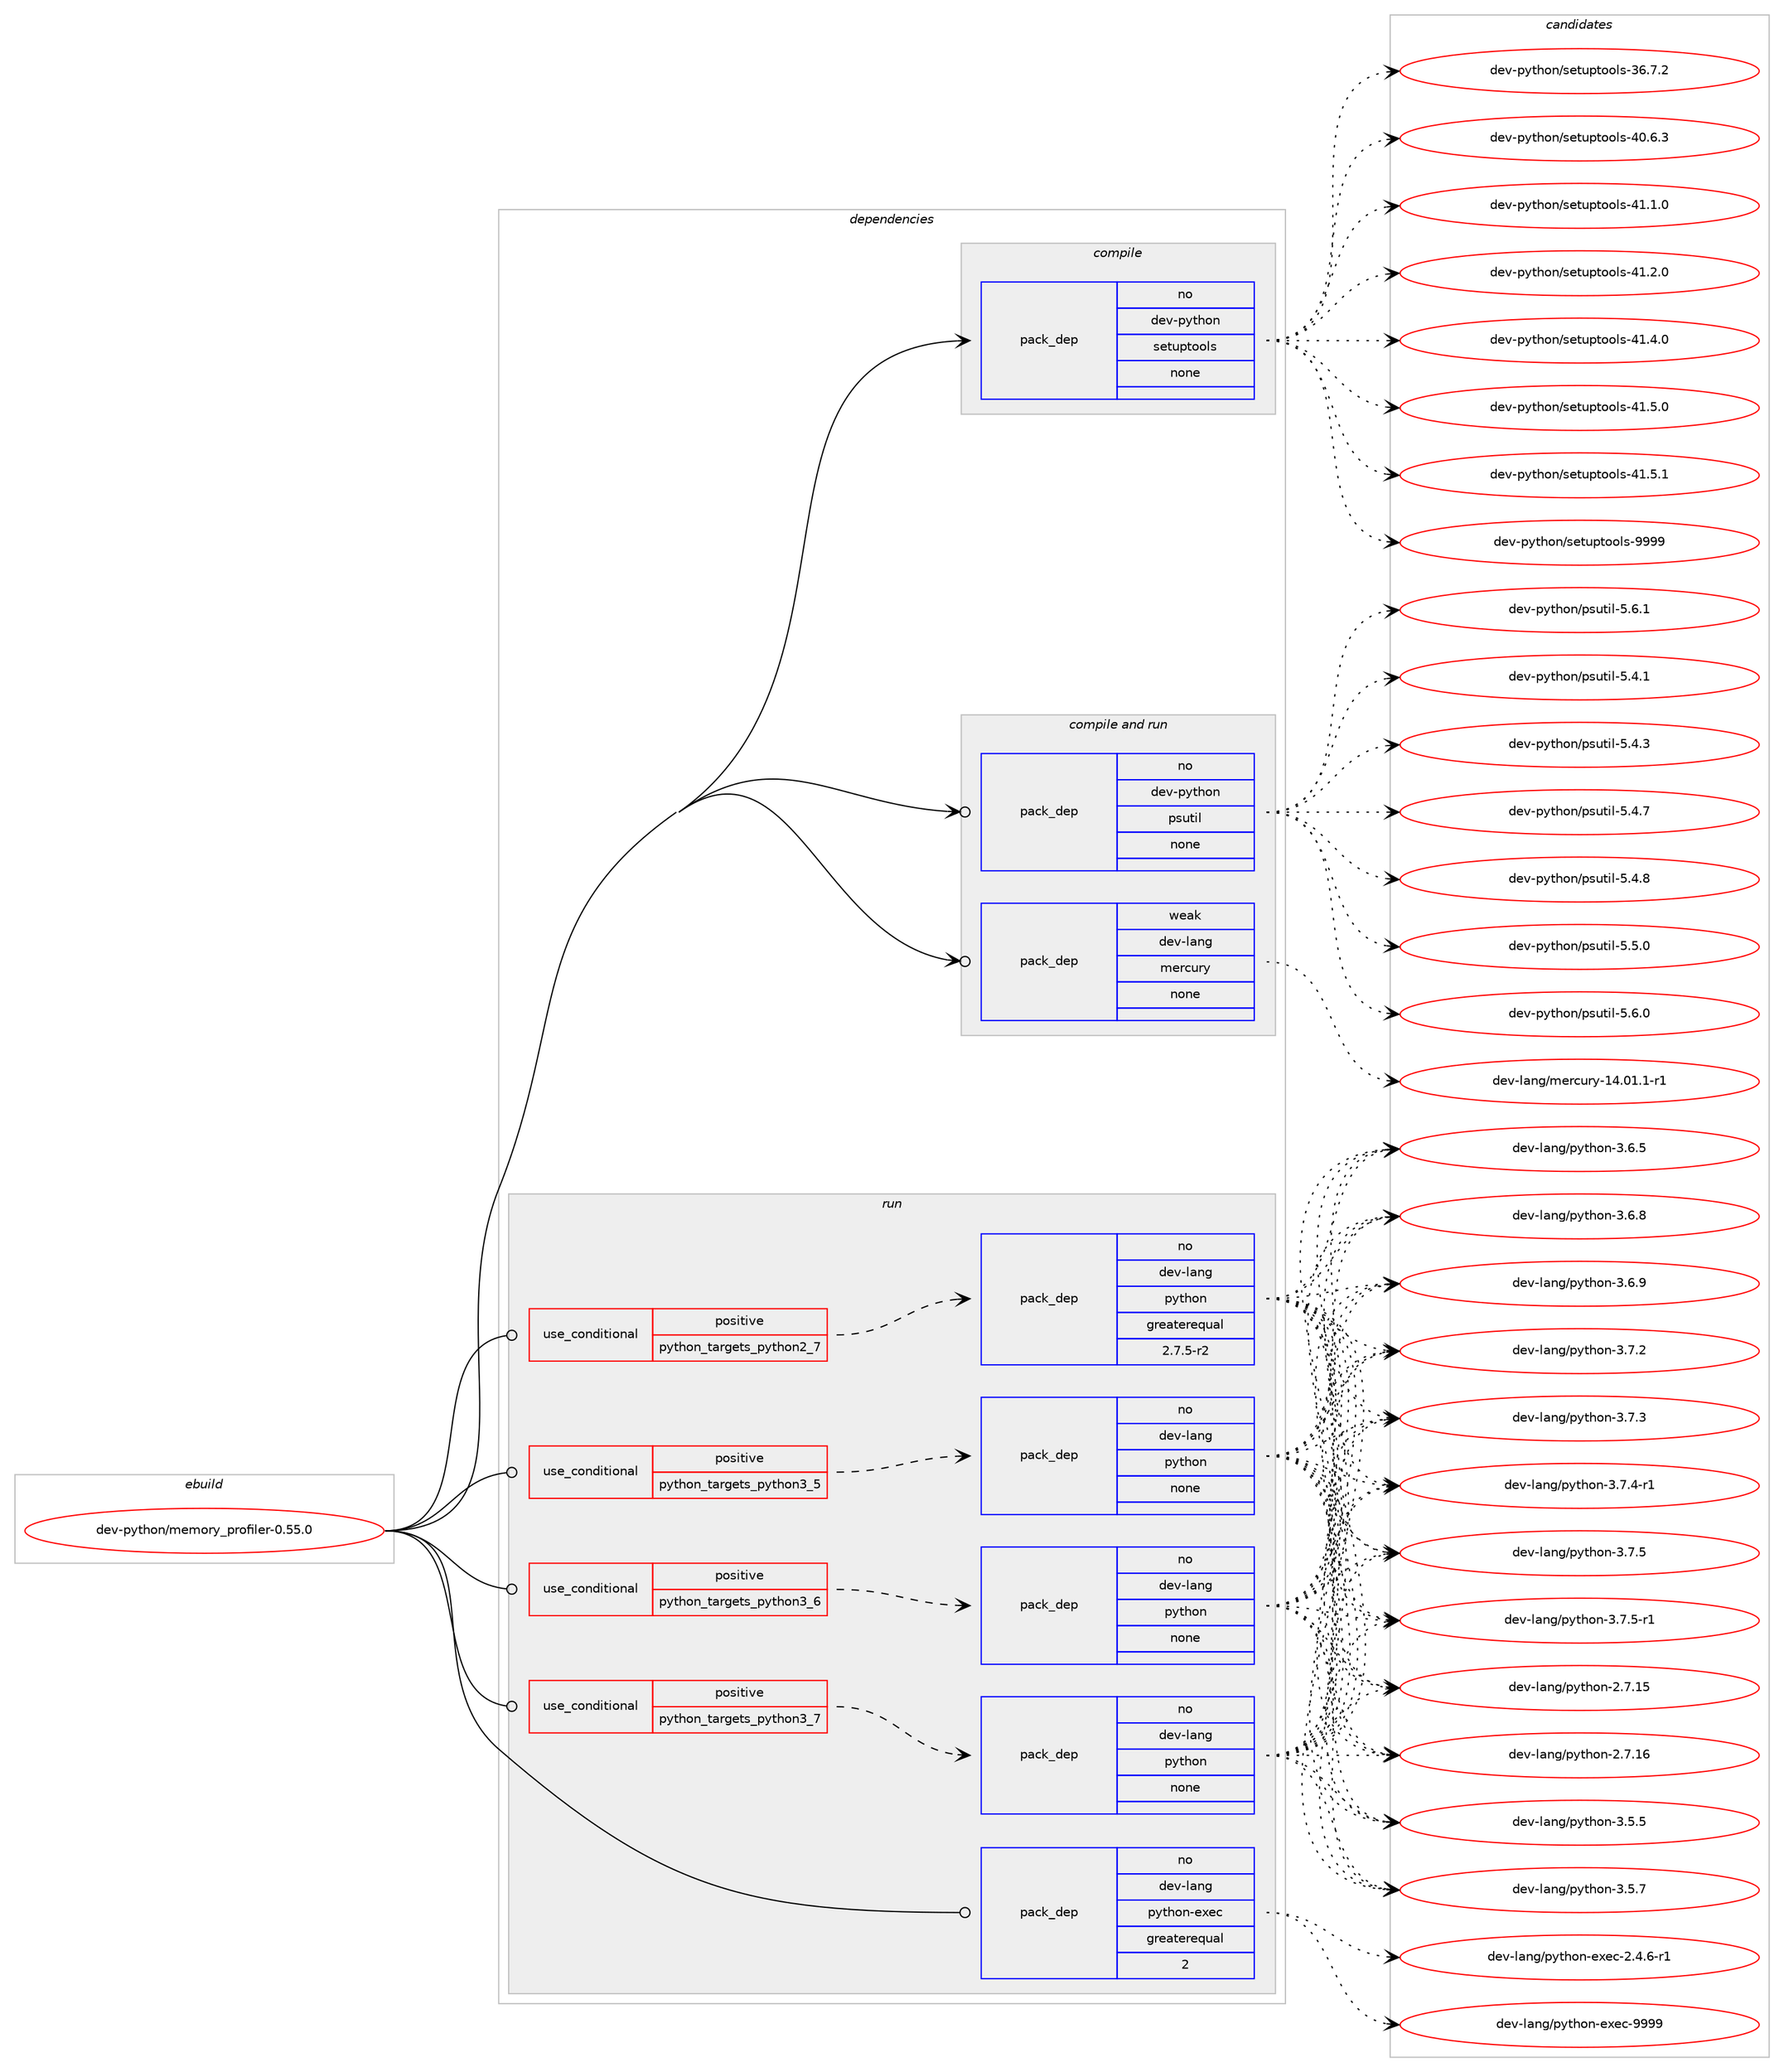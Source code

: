 digraph prolog {

# *************
# Graph options
# *************

newrank=true;
concentrate=true;
compound=true;
graph [rankdir=LR,fontname=Helvetica,fontsize=10,ranksep=1.5];#, ranksep=2.5, nodesep=0.2];
edge  [arrowhead=vee];
node  [fontname=Helvetica,fontsize=10];

# **********
# The ebuild
# **********

subgraph cluster_leftcol {
color=gray;
rank=same;
label=<<i>ebuild</i>>;
id [label="dev-python/memory_profiler-0.55.0", color=red, width=4, href="../dev-python/memory_profiler-0.55.0.svg"];
}

# ****************
# The dependencies
# ****************

subgraph cluster_midcol {
color=gray;
label=<<i>dependencies</i>>;
subgraph cluster_compile {
fillcolor="#eeeeee";
style=filled;
label=<<i>compile</i>>;
subgraph pack460186 {
dependency614463 [label=<<TABLE BORDER="0" CELLBORDER="1" CELLSPACING="0" CELLPADDING="4" WIDTH="220"><TR><TD ROWSPAN="6" CELLPADDING="30">pack_dep</TD></TR><TR><TD WIDTH="110">no</TD></TR><TR><TD>dev-python</TD></TR><TR><TD>setuptools</TD></TR><TR><TD>none</TD></TR><TR><TD></TD></TR></TABLE>>, shape=none, color=blue];
}
id:e -> dependency614463:w [weight=20,style="solid",arrowhead="vee"];
}
subgraph cluster_compileandrun {
fillcolor="#eeeeee";
style=filled;
label=<<i>compile and run</i>>;
subgraph pack460187 {
dependency614464 [label=<<TABLE BORDER="0" CELLBORDER="1" CELLSPACING="0" CELLPADDING="4" WIDTH="220"><TR><TD ROWSPAN="6" CELLPADDING="30">pack_dep</TD></TR><TR><TD WIDTH="110">no</TD></TR><TR><TD>dev-python</TD></TR><TR><TD>psutil</TD></TR><TR><TD>none</TD></TR><TR><TD></TD></TR></TABLE>>, shape=none, color=blue];
}
id:e -> dependency614464:w [weight=20,style="solid",arrowhead="odotvee"];
subgraph pack460188 {
dependency614465 [label=<<TABLE BORDER="0" CELLBORDER="1" CELLSPACING="0" CELLPADDING="4" WIDTH="220"><TR><TD ROWSPAN="6" CELLPADDING="30">pack_dep</TD></TR><TR><TD WIDTH="110">weak</TD></TR><TR><TD>dev-lang</TD></TR><TR><TD>mercury</TD></TR><TR><TD>none</TD></TR><TR><TD></TD></TR></TABLE>>, shape=none, color=blue];
}
id:e -> dependency614465:w [weight=20,style="solid",arrowhead="odotvee"];
}
subgraph cluster_run {
fillcolor="#eeeeee";
style=filled;
label=<<i>run</i>>;
subgraph cond142472 {
dependency614466 [label=<<TABLE BORDER="0" CELLBORDER="1" CELLSPACING="0" CELLPADDING="4"><TR><TD ROWSPAN="3" CELLPADDING="10">use_conditional</TD></TR><TR><TD>positive</TD></TR><TR><TD>python_targets_python2_7</TD></TR></TABLE>>, shape=none, color=red];
subgraph pack460189 {
dependency614467 [label=<<TABLE BORDER="0" CELLBORDER="1" CELLSPACING="0" CELLPADDING="4" WIDTH="220"><TR><TD ROWSPAN="6" CELLPADDING="30">pack_dep</TD></TR><TR><TD WIDTH="110">no</TD></TR><TR><TD>dev-lang</TD></TR><TR><TD>python</TD></TR><TR><TD>greaterequal</TD></TR><TR><TD>2.7.5-r2</TD></TR></TABLE>>, shape=none, color=blue];
}
dependency614466:e -> dependency614467:w [weight=20,style="dashed",arrowhead="vee"];
}
id:e -> dependency614466:w [weight=20,style="solid",arrowhead="odot"];
subgraph cond142473 {
dependency614468 [label=<<TABLE BORDER="0" CELLBORDER="1" CELLSPACING="0" CELLPADDING="4"><TR><TD ROWSPAN="3" CELLPADDING="10">use_conditional</TD></TR><TR><TD>positive</TD></TR><TR><TD>python_targets_python3_5</TD></TR></TABLE>>, shape=none, color=red];
subgraph pack460190 {
dependency614469 [label=<<TABLE BORDER="0" CELLBORDER="1" CELLSPACING="0" CELLPADDING="4" WIDTH="220"><TR><TD ROWSPAN="6" CELLPADDING="30">pack_dep</TD></TR><TR><TD WIDTH="110">no</TD></TR><TR><TD>dev-lang</TD></TR><TR><TD>python</TD></TR><TR><TD>none</TD></TR><TR><TD></TD></TR></TABLE>>, shape=none, color=blue];
}
dependency614468:e -> dependency614469:w [weight=20,style="dashed",arrowhead="vee"];
}
id:e -> dependency614468:w [weight=20,style="solid",arrowhead="odot"];
subgraph cond142474 {
dependency614470 [label=<<TABLE BORDER="0" CELLBORDER="1" CELLSPACING="0" CELLPADDING="4"><TR><TD ROWSPAN="3" CELLPADDING="10">use_conditional</TD></TR><TR><TD>positive</TD></TR><TR><TD>python_targets_python3_6</TD></TR></TABLE>>, shape=none, color=red];
subgraph pack460191 {
dependency614471 [label=<<TABLE BORDER="0" CELLBORDER="1" CELLSPACING="0" CELLPADDING="4" WIDTH="220"><TR><TD ROWSPAN="6" CELLPADDING="30">pack_dep</TD></TR><TR><TD WIDTH="110">no</TD></TR><TR><TD>dev-lang</TD></TR><TR><TD>python</TD></TR><TR><TD>none</TD></TR><TR><TD></TD></TR></TABLE>>, shape=none, color=blue];
}
dependency614470:e -> dependency614471:w [weight=20,style="dashed",arrowhead="vee"];
}
id:e -> dependency614470:w [weight=20,style="solid",arrowhead="odot"];
subgraph cond142475 {
dependency614472 [label=<<TABLE BORDER="0" CELLBORDER="1" CELLSPACING="0" CELLPADDING="4"><TR><TD ROWSPAN="3" CELLPADDING="10">use_conditional</TD></TR><TR><TD>positive</TD></TR><TR><TD>python_targets_python3_7</TD></TR></TABLE>>, shape=none, color=red];
subgraph pack460192 {
dependency614473 [label=<<TABLE BORDER="0" CELLBORDER="1" CELLSPACING="0" CELLPADDING="4" WIDTH="220"><TR><TD ROWSPAN="6" CELLPADDING="30">pack_dep</TD></TR><TR><TD WIDTH="110">no</TD></TR><TR><TD>dev-lang</TD></TR><TR><TD>python</TD></TR><TR><TD>none</TD></TR><TR><TD></TD></TR></TABLE>>, shape=none, color=blue];
}
dependency614472:e -> dependency614473:w [weight=20,style="dashed",arrowhead="vee"];
}
id:e -> dependency614472:w [weight=20,style="solid",arrowhead="odot"];
subgraph pack460193 {
dependency614474 [label=<<TABLE BORDER="0" CELLBORDER="1" CELLSPACING="0" CELLPADDING="4" WIDTH="220"><TR><TD ROWSPAN="6" CELLPADDING="30">pack_dep</TD></TR><TR><TD WIDTH="110">no</TD></TR><TR><TD>dev-lang</TD></TR><TR><TD>python-exec</TD></TR><TR><TD>greaterequal</TD></TR><TR><TD>2</TD></TR></TABLE>>, shape=none, color=blue];
}
id:e -> dependency614474:w [weight=20,style="solid",arrowhead="odot"];
}
}

# **************
# The candidates
# **************

subgraph cluster_choices {
rank=same;
color=gray;
label=<<i>candidates</i>>;

subgraph choice460186 {
color=black;
nodesep=1;
choice100101118451121211161041111104711510111611711211611111110811545515446554650 [label="dev-python/setuptools-36.7.2", color=red, width=4,href="../dev-python/setuptools-36.7.2.svg"];
choice100101118451121211161041111104711510111611711211611111110811545524846544651 [label="dev-python/setuptools-40.6.3", color=red, width=4,href="../dev-python/setuptools-40.6.3.svg"];
choice100101118451121211161041111104711510111611711211611111110811545524946494648 [label="dev-python/setuptools-41.1.0", color=red, width=4,href="../dev-python/setuptools-41.1.0.svg"];
choice100101118451121211161041111104711510111611711211611111110811545524946504648 [label="dev-python/setuptools-41.2.0", color=red, width=4,href="../dev-python/setuptools-41.2.0.svg"];
choice100101118451121211161041111104711510111611711211611111110811545524946524648 [label="dev-python/setuptools-41.4.0", color=red, width=4,href="../dev-python/setuptools-41.4.0.svg"];
choice100101118451121211161041111104711510111611711211611111110811545524946534648 [label="dev-python/setuptools-41.5.0", color=red, width=4,href="../dev-python/setuptools-41.5.0.svg"];
choice100101118451121211161041111104711510111611711211611111110811545524946534649 [label="dev-python/setuptools-41.5.1", color=red, width=4,href="../dev-python/setuptools-41.5.1.svg"];
choice10010111845112121116104111110471151011161171121161111111081154557575757 [label="dev-python/setuptools-9999", color=red, width=4,href="../dev-python/setuptools-9999.svg"];
dependency614463:e -> choice100101118451121211161041111104711510111611711211611111110811545515446554650:w [style=dotted,weight="100"];
dependency614463:e -> choice100101118451121211161041111104711510111611711211611111110811545524846544651:w [style=dotted,weight="100"];
dependency614463:e -> choice100101118451121211161041111104711510111611711211611111110811545524946494648:w [style=dotted,weight="100"];
dependency614463:e -> choice100101118451121211161041111104711510111611711211611111110811545524946504648:w [style=dotted,weight="100"];
dependency614463:e -> choice100101118451121211161041111104711510111611711211611111110811545524946524648:w [style=dotted,weight="100"];
dependency614463:e -> choice100101118451121211161041111104711510111611711211611111110811545524946534648:w [style=dotted,weight="100"];
dependency614463:e -> choice100101118451121211161041111104711510111611711211611111110811545524946534649:w [style=dotted,weight="100"];
dependency614463:e -> choice10010111845112121116104111110471151011161171121161111111081154557575757:w [style=dotted,weight="100"];
}
subgraph choice460187 {
color=black;
nodesep=1;
choice1001011184511212111610411111047112115117116105108455346524649 [label="dev-python/psutil-5.4.1", color=red, width=4,href="../dev-python/psutil-5.4.1.svg"];
choice1001011184511212111610411111047112115117116105108455346524651 [label="dev-python/psutil-5.4.3", color=red, width=4,href="../dev-python/psutil-5.4.3.svg"];
choice1001011184511212111610411111047112115117116105108455346524655 [label="dev-python/psutil-5.4.7", color=red, width=4,href="../dev-python/psutil-5.4.7.svg"];
choice1001011184511212111610411111047112115117116105108455346524656 [label="dev-python/psutil-5.4.8", color=red, width=4,href="../dev-python/psutil-5.4.8.svg"];
choice1001011184511212111610411111047112115117116105108455346534648 [label="dev-python/psutil-5.5.0", color=red, width=4,href="../dev-python/psutil-5.5.0.svg"];
choice1001011184511212111610411111047112115117116105108455346544648 [label="dev-python/psutil-5.6.0", color=red, width=4,href="../dev-python/psutil-5.6.0.svg"];
choice1001011184511212111610411111047112115117116105108455346544649 [label="dev-python/psutil-5.6.1", color=red, width=4,href="../dev-python/psutil-5.6.1.svg"];
dependency614464:e -> choice1001011184511212111610411111047112115117116105108455346524649:w [style=dotted,weight="100"];
dependency614464:e -> choice1001011184511212111610411111047112115117116105108455346524651:w [style=dotted,weight="100"];
dependency614464:e -> choice1001011184511212111610411111047112115117116105108455346524655:w [style=dotted,weight="100"];
dependency614464:e -> choice1001011184511212111610411111047112115117116105108455346524656:w [style=dotted,weight="100"];
dependency614464:e -> choice1001011184511212111610411111047112115117116105108455346534648:w [style=dotted,weight="100"];
dependency614464:e -> choice1001011184511212111610411111047112115117116105108455346544648:w [style=dotted,weight="100"];
dependency614464:e -> choice1001011184511212111610411111047112115117116105108455346544649:w [style=dotted,weight="100"];
}
subgraph choice460188 {
color=black;
nodesep=1;
choice1001011184510897110103471091011149911711412145495246484946494511449 [label="dev-lang/mercury-14.01.1-r1", color=red, width=4,href="../dev-lang/mercury-14.01.1-r1.svg"];
dependency614465:e -> choice1001011184510897110103471091011149911711412145495246484946494511449:w [style=dotted,weight="100"];
}
subgraph choice460189 {
color=black;
nodesep=1;
choice10010111845108971101034711212111610411111045504655464953 [label="dev-lang/python-2.7.15", color=red, width=4,href="../dev-lang/python-2.7.15.svg"];
choice10010111845108971101034711212111610411111045504655464954 [label="dev-lang/python-2.7.16", color=red, width=4,href="../dev-lang/python-2.7.16.svg"];
choice100101118451089711010347112121116104111110455146534653 [label="dev-lang/python-3.5.5", color=red, width=4,href="../dev-lang/python-3.5.5.svg"];
choice100101118451089711010347112121116104111110455146534655 [label="dev-lang/python-3.5.7", color=red, width=4,href="../dev-lang/python-3.5.7.svg"];
choice100101118451089711010347112121116104111110455146544653 [label="dev-lang/python-3.6.5", color=red, width=4,href="../dev-lang/python-3.6.5.svg"];
choice100101118451089711010347112121116104111110455146544656 [label="dev-lang/python-3.6.8", color=red, width=4,href="../dev-lang/python-3.6.8.svg"];
choice100101118451089711010347112121116104111110455146544657 [label="dev-lang/python-3.6.9", color=red, width=4,href="../dev-lang/python-3.6.9.svg"];
choice100101118451089711010347112121116104111110455146554650 [label="dev-lang/python-3.7.2", color=red, width=4,href="../dev-lang/python-3.7.2.svg"];
choice100101118451089711010347112121116104111110455146554651 [label="dev-lang/python-3.7.3", color=red, width=4,href="../dev-lang/python-3.7.3.svg"];
choice1001011184510897110103471121211161041111104551465546524511449 [label="dev-lang/python-3.7.4-r1", color=red, width=4,href="../dev-lang/python-3.7.4-r1.svg"];
choice100101118451089711010347112121116104111110455146554653 [label="dev-lang/python-3.7.5", color=red, width=4,href="../dev-lang/python-3.7.5.svg"];
choice1001011184510897110103471121211161041111104551465546534511449 [label="dev-lang/python-3.7.5-r1", color=red, width=4,href="../dev-lang/python-3.7.5-r1.svg"];
dependency614467:e -> choice10010111845108971101034711212111610411111045504655464953:w [style=dotted,weight="100"];
dependency614467:e -> choice10010111845108971101034711212111610411111045504655464954:w [style=dotted,weight="100"];
dependency614467:e -> choice100101118451089711010347112121116104111110455146534653:w [style=dotted,weight="100"];
dependency614467:e -> choice100101118451089711010347112121116104111110455146534655:w [style=dotted,weight="100"];
dependency614467:e -> choice100101118451089711010347112121116104111110455146544653:w [style=dotted,weight="100"];
dependency614467:e -> choice100101118451089711010347112121116104111110455146544656:w [style=dotted,weight="100"];
dependency614467:e -> choice100101118451089711010347112121116104111110455146544657:w [style=dotted,weight="100"];
dependency614467:e -> choice100101118451089711010347112121116104111110455146554650:w [style=dotted,weight="100"];
dependency614467:e -> choice100101118451089711010347112121116104111110455146554651:w [style=dotted,weight="100"];
dependency614467:e -> choice1001011184510897110103471121211161041111104551465546524511449:w [style=dotted,weight="100"];
dependency614467:e -> choice100101118451089711010347112121116104111110455146554653:w [style=dotted,weight="100"];
dependency614467:e -> choice1001011184510897110103471121211161041111104551465546534511449:w [style=dotted,weight="100"];
}
subgraph choice460190 {
color=black;
nodesep=1;
choice10010111845108971101034711212111610411111045504655464953 [label="dev-lang/python-2.7.15", color=red, width=4,href="../dev-lang/python-2.7.15.svg"];
choice10010111845108971101034711212111610411111045504655464954 [label="dev-lang/python-2.7.16", color=red, width=4,href="../dev-lang/python-2.7.16.svg"];
choice100101118451089711010347112121116104111110455146534653 [label="dev-lang/python-3.5.5", color=red, width=4,href="../dev-lang/python-3.5.5.svg"];
choice100101118451089711010347112121116104111110455146534655 [label="dev-lang/python-3.5.7", color=red, width=4,href="../dev-lang/python-3.5.7.svg"];
choice100101118451089711010347112121116104111110455146544653 [label="dev-lang/python-3.6.5", color=red, width=4,href="../dev-lang/python-3.6.5.svg"];
choice100101118451089711010347112121116104111110455146544656 [label="dev-lang/python-3.6.8", color=red, width=4,href="../dev-lang/python-3.6.8.svg"];
choice100101118451089711010347112121116104111110455146544657 [label="dev-lang/python-3.6.9", color=red, width=4,href="../dev-lang/python-3.6.9.svg"];
choice100101118451089711010347112121116104111110455146554650 [label="dev-lang/python-3.7.2", color=red, width=4,href="../dev-lang/python-3.7.2.svg"];
choice100101118451089711010347112121116104111110455146554651 [label="dev-lang/python-3.7.3", color=red, width=4,href="../dev-lang/python-3.7.3.svg"];
choice1001011184510897110103471121211161041111104551465546524511449 [label="dev-lang/python-3.7.4-r1", color=red, width=4,href="../dev-lang/python-3.7.4-r1.svg"];
choice100101118451089711010347112121116104111110455146554653 [label="dev-lang/python-3.7.5", color=red, width=4,href="../dev-lang/python-3.7.5.svg"];
choice1001011184510897110103471121211161041111104551465546534511449 [label="dev-lang/python-3.7.5-r1", color=red, width=4,href="../dev-lang/python-3.7.5-r1.svg"];
dependency614469:e -> choice10010111845108971101034711212111610411111045504655464953:w [style=dotted,weight="100"];
dependency614469:e -> choice10010111845108971101034711212111610411111045504655464954:w [style=dotted,weight="100"];
dependency614469:e -> choice100101118451089711010347112121116104111110455146534653:w [style=dotted,weight="100"];
dependency614469:e -> choice100101118451089711010347112121116104111110455146534655:w [style=dotted,weight="100"];
dependency614469:e -> choice100101118451089711010347112121116104111110455146544653:w [style=dotted,weight="100"];
dependency614469:e -> choice100101118451089711010347112121116104111110455146544656:w [style=dotted,weight="100"];
dependency614469:e -> choice100101118451089711010347112121116104111110455146544657:w [style=dotted,weight="100"];
dependency614469:e -> choice100101118451089711010347112121116104111110455146554650:w [style=dotted,weight="100"];
dependency614469:e -> choice100101118451089711010347112121116104111110455146554651:w [style=dotted,weight="100"];
dependency614469:e -> choice1001011184510897110103471121211161041111104551465546524511449:w [style=dotted,weight="100"];
dependency614469:e -> choice100101118451089711010347112121116104111110455146554653:w [style=dotted,weight="100"];
dependency614469:e -> choice1001011184510897110103471121211161041111104551465546534511449:w [style=dotted,weight="100"];
}
subgraph choice460191 {
color=black;
nodesep=1;
choice10010111845108971101034711212111610411111045504655464953 [label="dev-lang/python-2.7.15", color=red, width=4,href="../dev-lang/python-2.7.15.svg"];
choice10010111845108971101034711212111610411111045504655464954 [label="dev-lang/python-2.7.16", color=red, width=4,href="../dev-lang/python-2.7.16.svg"];
choice100101118451089711010347112121116104111110455146534653 [label="dev-lang/python-3.5.5", color=red, width=4,href="../dev-lang/python-3.5.5.svg"];
choice100101118451089711010347112121116104111110455146534655 [label="dev-lang/python-3.5.7", color=red, width=4,href="../dev-lang/python-3.5.7.svg"];
choice100101118451089711010347112121116104111110455146544653 [label="dev-lang/python-3.6.5", color=red, width=4,href="../dev-lang/python-3.6.5.svg"];
choice100101118451089711010347112121116104111110455146544656 [label="dev-lang/python-3.6.8", color=red, width=4,href="../dev-lang/python-3.6.8.svg"];
choice100101118451089711010347112121116104111110455146544657 [label="dev-lang/python-3.6.9", color=red, width=4,href="../dev-lang/python-3.6.9.svg"];
choice100101118451089711010347112121116104111110455146554650 [label="dev-lang/python-3.7.2", color=red, width=4,href="../dev-lang/python-3.7.2.svg"];
choice100101118451089711010347112121116104111110455146554651 [label="dev-lang/python-3.7.3", color=red, width=4,href="../dev-lang/python-3.7.3.svg"];
choice1001011184510897110103471121211161041111104551465546524511449 [label="dev-lang/python-3.7.4-r1", color=red, width=4,href="../dev-lang/python-3.7.4-r1.svg"];
choice100101118451089711010347112121116104111110455146554653 [label="dev-lang/python-3.7.5", color=red, width=4,href="../dev-lang/python-3.7.5.svg"];
choice1001011184510897110103471121211161041111104551465546534511449 [label="dev-lang/python-3.7.5-r1", color=red, width=4,href="../dev-lang/python-3.7.5-r1.svg"];
dependency614471:e -> choice10010111845108971101034711212111610411111045504655464953:w [style=dotted,weight="100"];
dependency614471:e -> choice10010111845108971101034711212111610411111045504655464954:w [style=dotted,weight="100"];
dependency614471:e -> choice100101118451089711010347112121116104111110455146534653:w [style=dotted,weight="100"];
dependency614471:e -> choice100101118451089711010347112121116104111110455146534655:w [style=dotted,weight="100"];
dependency614471:e -> choice100101118451089711010347112121116104111110455146544653:w [style=dotted,weight="100"];
dependency614471:e -> choice100101118451089711010347112121116104111110455146544656:w [style=dotted,weight="100"];
dependency614471:e -> choice100101118451089711010347112121116104111110455146544657:w [style=dotted,weight="100"];
dependency614471:e -> choice100101118451089711010347112121116104111110455146554650:w [style=dotted,weight="100"];
dependency614471:e -> choice100101118451089711010347112121116104111110455146554651:w [style=dotted,weight="100"];
dependency614471:e -> choice1001011184510897110103471121211161041111104551465546524511449:w [style=dotted,weight="100"];
dependency614471:e -> choice100101118451089711010347112121116104111110455146554653:w [style=dotted,weight="100"];
dependency614471:e -> choice1001011184510897110103471121211161041111104551465546534511449:w [style=dotted,weight="100"];
}
subgraph choice460192 {
color=black;
nodesep=1;
choice10010111845108971101034711212111610411111045504655464953 [label="dev-lang/python-2.7.15", color=red, width=4,href="../dev-lang/python-2.7.15.svg"];
choice10010111845108971101034711212111610411111045504655464954 [label="dev-lang/python-2.7.16", color=red, width=4,href="../dev-lang/python-2.7.16.svg"];
choice100101118451089711010347112121116104111110455146534653 [label="dev-lang/python-3.5.5", color=red, width=4,href="../dev-lang/python-3.5.5.svg"];
choice100101118451089711010347112121116104111110455146534655 [label="dev-lang/python-3.5.7", color=red, width=4,href="../dev-lang/python-3.5.7.svg"];
choice100101118451089711010347112121116104111110455146544653 [label="dev-lang/python-3.6.5", color=red, width=4,href="../dev-lang/python-3.6.5.svg"];
choice100101118451089711010347112121116104111110455146544656 [label="dev-lang/python-3.6.8", color=red, width=4,href="../dev-lang/python-3.6.8.svg"];
choice100101118451089711010347112121116104111110455146544657 [label="dev-lang/python-3.6.9", color=red, width=4,href="../dev-lang/python-3.6.9.svg"];
choice100101118451089711010347112121116104111110455146554650 [label="dev-lang/python-3.7.2", color=red, width=4,href="../dev-lang/python-3.7.2.svg"];
choice100101118451089711010347112121116104111110455146554651 [label="dev-lang/python-3.7.3", color=red, width=4,href="../dev-lang/python-3.7.3.svg"];
choice1001011184510897110103471121211161041111104551465546524511449 [label="dev-lang/python-3.7.4-r1", color=red, width=4,href="../dev-lang/python-3.7.4-r1.svg"];
choice100101118451089711010347112121116104111110455146554653 [label="dev-lang/python-3.7.5", color=red, width=4,href="../dev-lang/python-3.7.5.svg"];
choice1001011184510897110103471121211161041111104551465546534511449 [label="dev-lang/python-3.7.5-r1", color=red, width=4,href="../dev-lang/python-3.7.5-r1.svg"];
dependency614473:e -> choice10010111845108971101034711212111610411111045504655464953:w [style=dotted,weight="100"];
dependency614473:e -> choice10010111845108971101034711212111610411111045504655464954:w [style=dotted,weight="100"];
dependency614473:e -> choice100101118451089711010347112121116104111110455146534653:w [style=dotted,weight="100"];
dependency614473:e -> choice100101118451089711010347112121116104111110455146534655:w [style=dotted,weight="100"];
dependency614473:e -> choice100101118451089711010347112121116104111110455146544653:w [style=dotted,weight="100"];
dependency614473:e -> choice100101118451089711010347112121116104111110455146544656:w [style=dotted,weight="100"];
dependency614473:e -> choice100101118451089711010347112121116104111110455146544657:w [style=dotted,weight="100"];
dependency614473:e -> choice100101118451089711010347112121116104111110455146554650:w [style=dotted,weight="100"];
dependency614473:e -> choice100101118451089711010347112121116104111110455146554651:w [style=dotted,weight="100"];
dependency614473:e -> choice1001011184510897110103471121211161041111104551465546524511449:w [style=dotted,weight="100"];
dependency614473:e -> choice100101118451089711010347112121116104111110455146554653:w [style=dotted,weight="100"];
dependency614473:e -> choice1001011184510897110103471121211161041111104551465546534511449:w [style=dotted,weight="100"];
}
subgraph choice460193 {
color=black;
nodesep=1;
choice10010111845108971101034711212111610411111045101120101994550465246544511449 [label="dev-lang/python-exec-2.4.6-r1", color=red, width=4,href="../dev-lang/python-exec-2.4.6-r1.svg"];
choice10010111845108971101034711212111610411111045101120101994557575757 [label="dev-lang/python-exec-9999", color=red, width=4,href="../dev-lang/python-exec-9999.svg"];
dependency614474:e -> choice10010111845108971101034711212111610411111045101120101994550465246544511449:w [style=dotted,weight="100"];
dependency614474:e -> choice10010111845108971101034711212111610411111045101120101994557575757:w [style=dotted,weight="100"];
}
}

}
